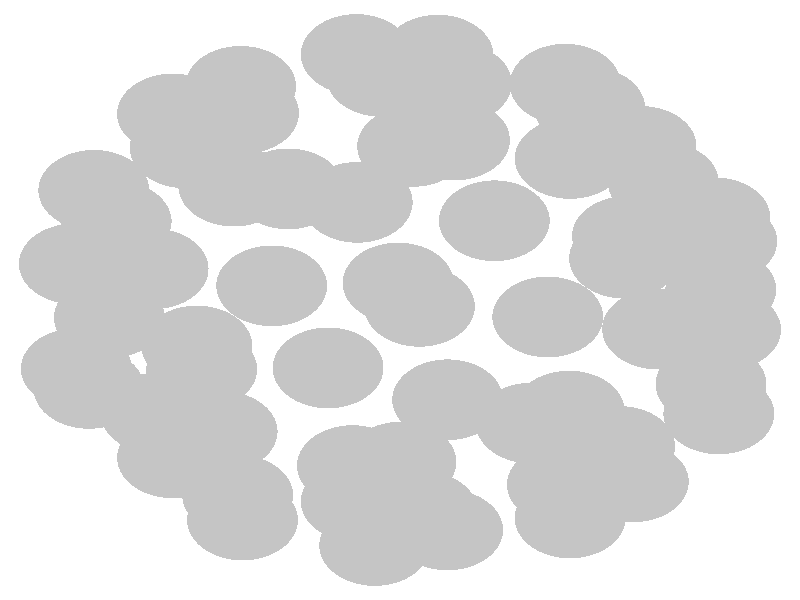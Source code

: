#include "colors.inc"
#include "finish.inc"

global_settings {assumed_gamma 1 max_trace_level 6}
background {color White}
camera {orthographic
  right -8.23*x up 8.48*y
  direction 1.00*z
  location <0,0,50.00> look_at <0,0,0>}
light_source {<  2.00,   3.00,  40.00> color White
  area_light <0.70, 0, 0>, <0, 0.70, 0>, 3, 3
  adaptive 1 jitter}

#declare simple = finish {phong 0.7}
#declare pale = finish {ambient .5 diffuse .85 roughness .001 specular 0.200 }
#declare intermediate = finish {ambient 0.3 diffuse 0.6 specular 0.10 roughness 0.04 }
#declare vmd = finish {ambient .0 diffuse .65 phong 0.1 phong_size 40. specular 0.500 }
#declare jmol = finish {ambient .2 diffuse .6 specular 1 roughness .001 metallic}
#declare ase2 = finish {ambient 0.05 brilliance 3 diffuse 0.6 metallic specular 0.70 roughness 0.04 reflection 0.15}
#declare ase3 = finish {ambient .15 brilliance 2 diffuse .6 metallic specular 1. roughness .001 reflection .0}
#declare glass = finish {ambient .05 diffuse .3 specular 1. roughness .001}
#declare Rcell = 0.050;
#declare Rbond = 0.100;

#macro atom(LOC, R, COL, FIN)
  sphere{LOC, R texture{pigment{COL} finish{FIN}}}
#end
#macro constrain(LOC, R, COL, FIN)
union{torus{R, Rcell rotate 45*z texture{pigment{COL} finish{FIN}}}
      torus{R, Rcell rotate -45*z texture{pigment{COL} finish{FIN}}}
      translate LOC}
#end

atom(<  2.31,   0.59,  -0.79>, 0.57, rgb <0.56, 0.56, 0.56>, ase3) // #0 
atom(<  3.30,   0.15,  -1.90>, 0.57, rgb <0.56, 0.56, 0.56>, ase3) // #1 
atom(<  1.52,  -0.24,  -0.31>, 0.57, rgb <0.56, 0.56, 0.56>, ase3) // #2 
atom(<  3.20,  -1.19,  -2.35>, 0.57, rgb <0.56, 0.56, 0.56>, ase3) // #3 
atom(<  3.28,  -1.61,  -3.86>, 0.57, rgb <0.56, 0.56, 0.56>, ase3) // #4 
atom(<  3.24,   1.16,  -2.82>, 0.57, rgb <0.56, 0.56, 0.56>, ase3) // #5 
atom(<  3.31,   0.83,  -4.08>, 0.57, rgb <0.56, 0.56, 0.56>, ase3) // #6 
atom(<  3.35,  -0.42,  -4.76>, 0.57, rgb <0.56, 0.56, 0.56>, ase3) // #7 
atom(< -0.44,   1.38,  -0.40>, 0.57, rgb <0.56, 0.56, 0.56>, ase3) // #8 
atom(<  0.56,   2.26,  -0.92>, 0.57, rgb <0.56, 0.56, 0.56>, ase3) // #9 
atom(< -0.02,   0.24,   0.00>, 0.57, rgb <0.56, 0.56, 0.56>, ase3) // #10 
atom(<  1.75,   2.00,  -1.26>, 0.57, rgb <0.56, 0.56, 0.56>, ase3) // #11 
atom(<  2.48,   2.17,  -2.50>, 0.57, rgb <0.56, 0.56, 0.56>, ase3) // #12 
atom(< -0.19,   3.16,  -1.84>, 0.57, rgb <0.56, 0.56, 0.56>, ase3) // #13 
atom(<  0.39,   3.46,  -3.16>, 0.57, rgb <0.56, 0.56, 0.56>, ase3) // #14 
atom(<  1.70,   3.05,  -3.23>, 0.57, rgb <0.56, 0.56, 0.56>, ase3) // #15 
atom(< -2.04,  -0.98,  -0.82>, 0.57, rgb <0.56, 0.56, 0.56>, ase3) // #16 
atom(< -2.54,   0.44,  -1.11>, 0.57, rgb <0.56, 0.56, 0.56>, ase3) // #17 
atom(< -0.74,  -0.96,  -0.34>, 0.57, rgb <0.56, 0.56, 0.56>, ase3) // #18 
atom(< -1.71,   1.61,  -0.82>, 0.57, rgb <0.56, 0.56, 0.56>, ase3) // #19 
atom(< -1.61,   2.64,  -1.94>, 0.57, rgb <0.56, 0.56, 0.56>, ase3) // #20 
atom(< -3.35,   0.51,  -2.28>, 0.57, rgb <0.56, 0.56, 0.56>, ase3) // #21 
atom(< -3.15,   1.55,  -3.29>, 0.57, rgb <0.56, 0.56, 0.56>, ase3) // #22 
atom(< -2.34,   2.63,  -2.92>, 0.57, rgb <0.56, 0.56, 0.56>, ase3) // #23 
atom(< -0.45,  -2.85,  -1.93>, 0.57, rgb <0.56, 0.56, 0.56>, ase3) // #24 
atom(< -1.67,  -2.76,  -2.34>, 0.57, rgb <0.56, 0.56, 0.56>, ase3) // #25 
atom(<  0.01,  -2.29,  -0.74>, 0.57, rgb <0.56, 0.56, 0.56>, ase3) // #26 
atom(< -2.51,  -1.60,  -1.92>, 0.57, rgb <0.56, 0.56, 0.56>, ase3) // #27 
atom(< -3.33,  -0.97,  -2.77>, 0.57, rgb <0.56, 0.56, 0.56>, ase3) // #28 
atom(< -1.62,  -3.11,  -3.68>, 0.57, rgb <0.56, 0.56, 0.56>, ase3) // #29 
atom(< -2.34,  -2.23,  -4.70>, 0.57, rgb <0.56, 0.56, 0.56>, ase3) // #30 
atom(< -3.20,  -1.25,  -4.31>, 0.57, rgb <0.56, 0.56, 0.56>, ase3) // #31 
atom(<  2.26,  -2.07,  -1.72>, 0.57, rgb <0.56, 0.56, 0.56>, ase3) // #32 
atom(<  1.75,  -3.08,  -2.80>, 0.57, rgb <0.56, 0.56, 0.56>, ase3) // #33 
atom(<  1.35,  -1.74,  -0.74>, 0.57, rgb <0.56, 0.56, 0.56>, ase3) // #34 
atom(<  0.49,  -3.25,  -2.75>, 0.57, rgb <0.56, 0.56, 0.56>, ase3) // #35 
atom(< -0.26,  -3.47,  -4.15>, 0.57, rgb <0.56, 0.56, 0.56>, ase3) // #36 
atom(<  2.40,  -2.57,  -3.80>, 0.57, rgb <0.56, 0.56, 0.56>, ase3) // #37 
atom(<  1.67,  -2.61,  -5.19>, 0.57, rgb <0.56, 0.56, 0.56>, ase3) // #38 
atom(<  0.23,  -2.99,  -5.12>, 0.57, rgb <0.56, 0.56, 0.56>, ase3) // #39 
atom(< -2.09,  -0.65,  -6.08>, 0.57, rgb <0.56, 0.56, 0.56>, ase3) // #40 
atom(< -1.83,  -1.86,  -5.70>, 0.57, rgb <0.56, 0.56, 0.56>, ase3) // #41 
atom(< -0.49,  -2.34,  -6.13>, 0.57, rgb <0.56, 0.56, 0.56>, ase3) // #42 
atom(< -1.32,   0.20,  -6.76>, 0.57, rgb <0.56, 0.56, 0.56>, ase3) // #43 
atom(< -2.21,   2.15,  -5.39>, 0.57, rgb <0.56, 0.56, 0.56>, ase3) // #44 
atom(< -2.92,   1.11,  -4.75>, 0.57, rgb <0.56, 0.56, 0.56>, ase3) // #45 
atom(< -2.99,  -0.25,  -5.13>, 0.57, rgb <0.56, 0.56, 0.56>, ase3) // #46 
atom(< -1.15,   1.57,  -6.30>, 0.57, rgb <0.56, 0.56, 0.56>, ase3) // #47 
atom(<  0.58,   3.06,  -5.42>, 0.57, rgb <0.56, 0.56, 0.56>, ase3) // #48 
atom(< -0.45,   3.47,  -4.25>, 0.57, rgb <0.56, 0.56, 0.56>, ase3) // #49 
atom(< -1.64,   3.02,  -4.33>, 0.57, rgb <0.56, 0.56, 0.56>, ase3) // #50 
atom(<  0.13,   2.17,  -6.37>, 0.57, rgb <0.56, 0.56, 0.56>, ase3) // #51 
atom(<  2.34,   0.90,  -6.29>, 0.57, rgb <0.56, 0.56, 0.56>, ase3) // #52 
atom(<  2.71,   1.66,  -5.09>, 0.57, rgb <0.56, 0.56, 0.56>, ase3) // #53 
atom(<  1.95,   2.72,  -4.65>, 0.57, rgb <0.56, 0.56, 0.56>, ase3) // #54 
atom(<  0.97,   1.12,  -6.61>, 0.57, rgb <0.56, 0.56, 0.56>, ase3) // #55 
atom(<  0.49,  -1.41,  -6.81>, 0.57, rgb <0.56, 0.56, 0.56>, ase3) // #56 
atom(<  1.74,  -1.57,  -6.12>, 0.57, rgb <0.56, 0.56, 0.56>, ase3) // #57 
atom(<  2.65,  -0.41,  -5.88>, 0.57, rgb <0.56, 0.56, 0.56>, ase3) // #58 
atom(<  0.20,  -0.09,  -6.82>, 0.57, rgb <0.56, 0.56, 0.56>, ase3) // #59 
